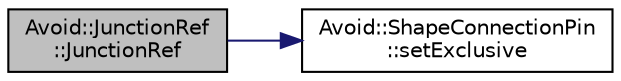 digraph "Avoid::JunctionRef::JunctionRef"
{
  edge [fontname="Helvetica",fontsize="10",labelfontname="Helvetica",labelfontsize="10"];
  node [fontname="Helvetica",fontsize="10",shape=record];
  rankdir="LR";
  Node0 [label="Avoid::JunctionRef\l::JunctionRef",height=0.2,width=0.4,color="black", fillcolor="grey75", style="filled", fontcolor="black"];
  Node0 -> Node1 [color="midnightblue",fontsize="10",style="solid",fontname="Helvetica"];
  Node1 [label="Avoid::ShapeConnectionPin\l::setExclusive",height=0.2,width=0.4,color="black", fillcolor="white", style="filled",URL="$classAvoid_1_1ShapeConnectionPin.html#aacb578182fb564e199f681447914a124",tooltip="Sets whether the pin is exclusive, i.e., only one connector can attach to it. This defaults to true f..."];
}
